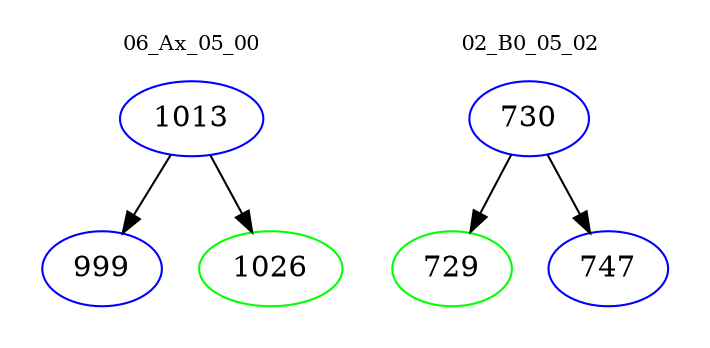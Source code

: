 digraph{
subgraph cluster_0 {
color = white
label = "06_Ax_05_00";
fontsize=10;
T0_1013 [label="1013", color="blue"]
T0_1013 -> T0_999 [color="black"]
T0_999 [label="999", color="blue"]
T0_1013 -> T0_1026 [color="black"]
T0_1026 [label="1026", color="green"]
}
subgraph cluster_1 {
color = white
label = "02_B0_05_02";
fontsize=10;
T1_730 [label="730", color="blue"]
T1_730 -> T1_729 [color="black"]
T1_729 [label="729", color="green"]
T1_730 -> T1_747 [color="black"]
T1_747 [label="747", color="blue"]
}
}
